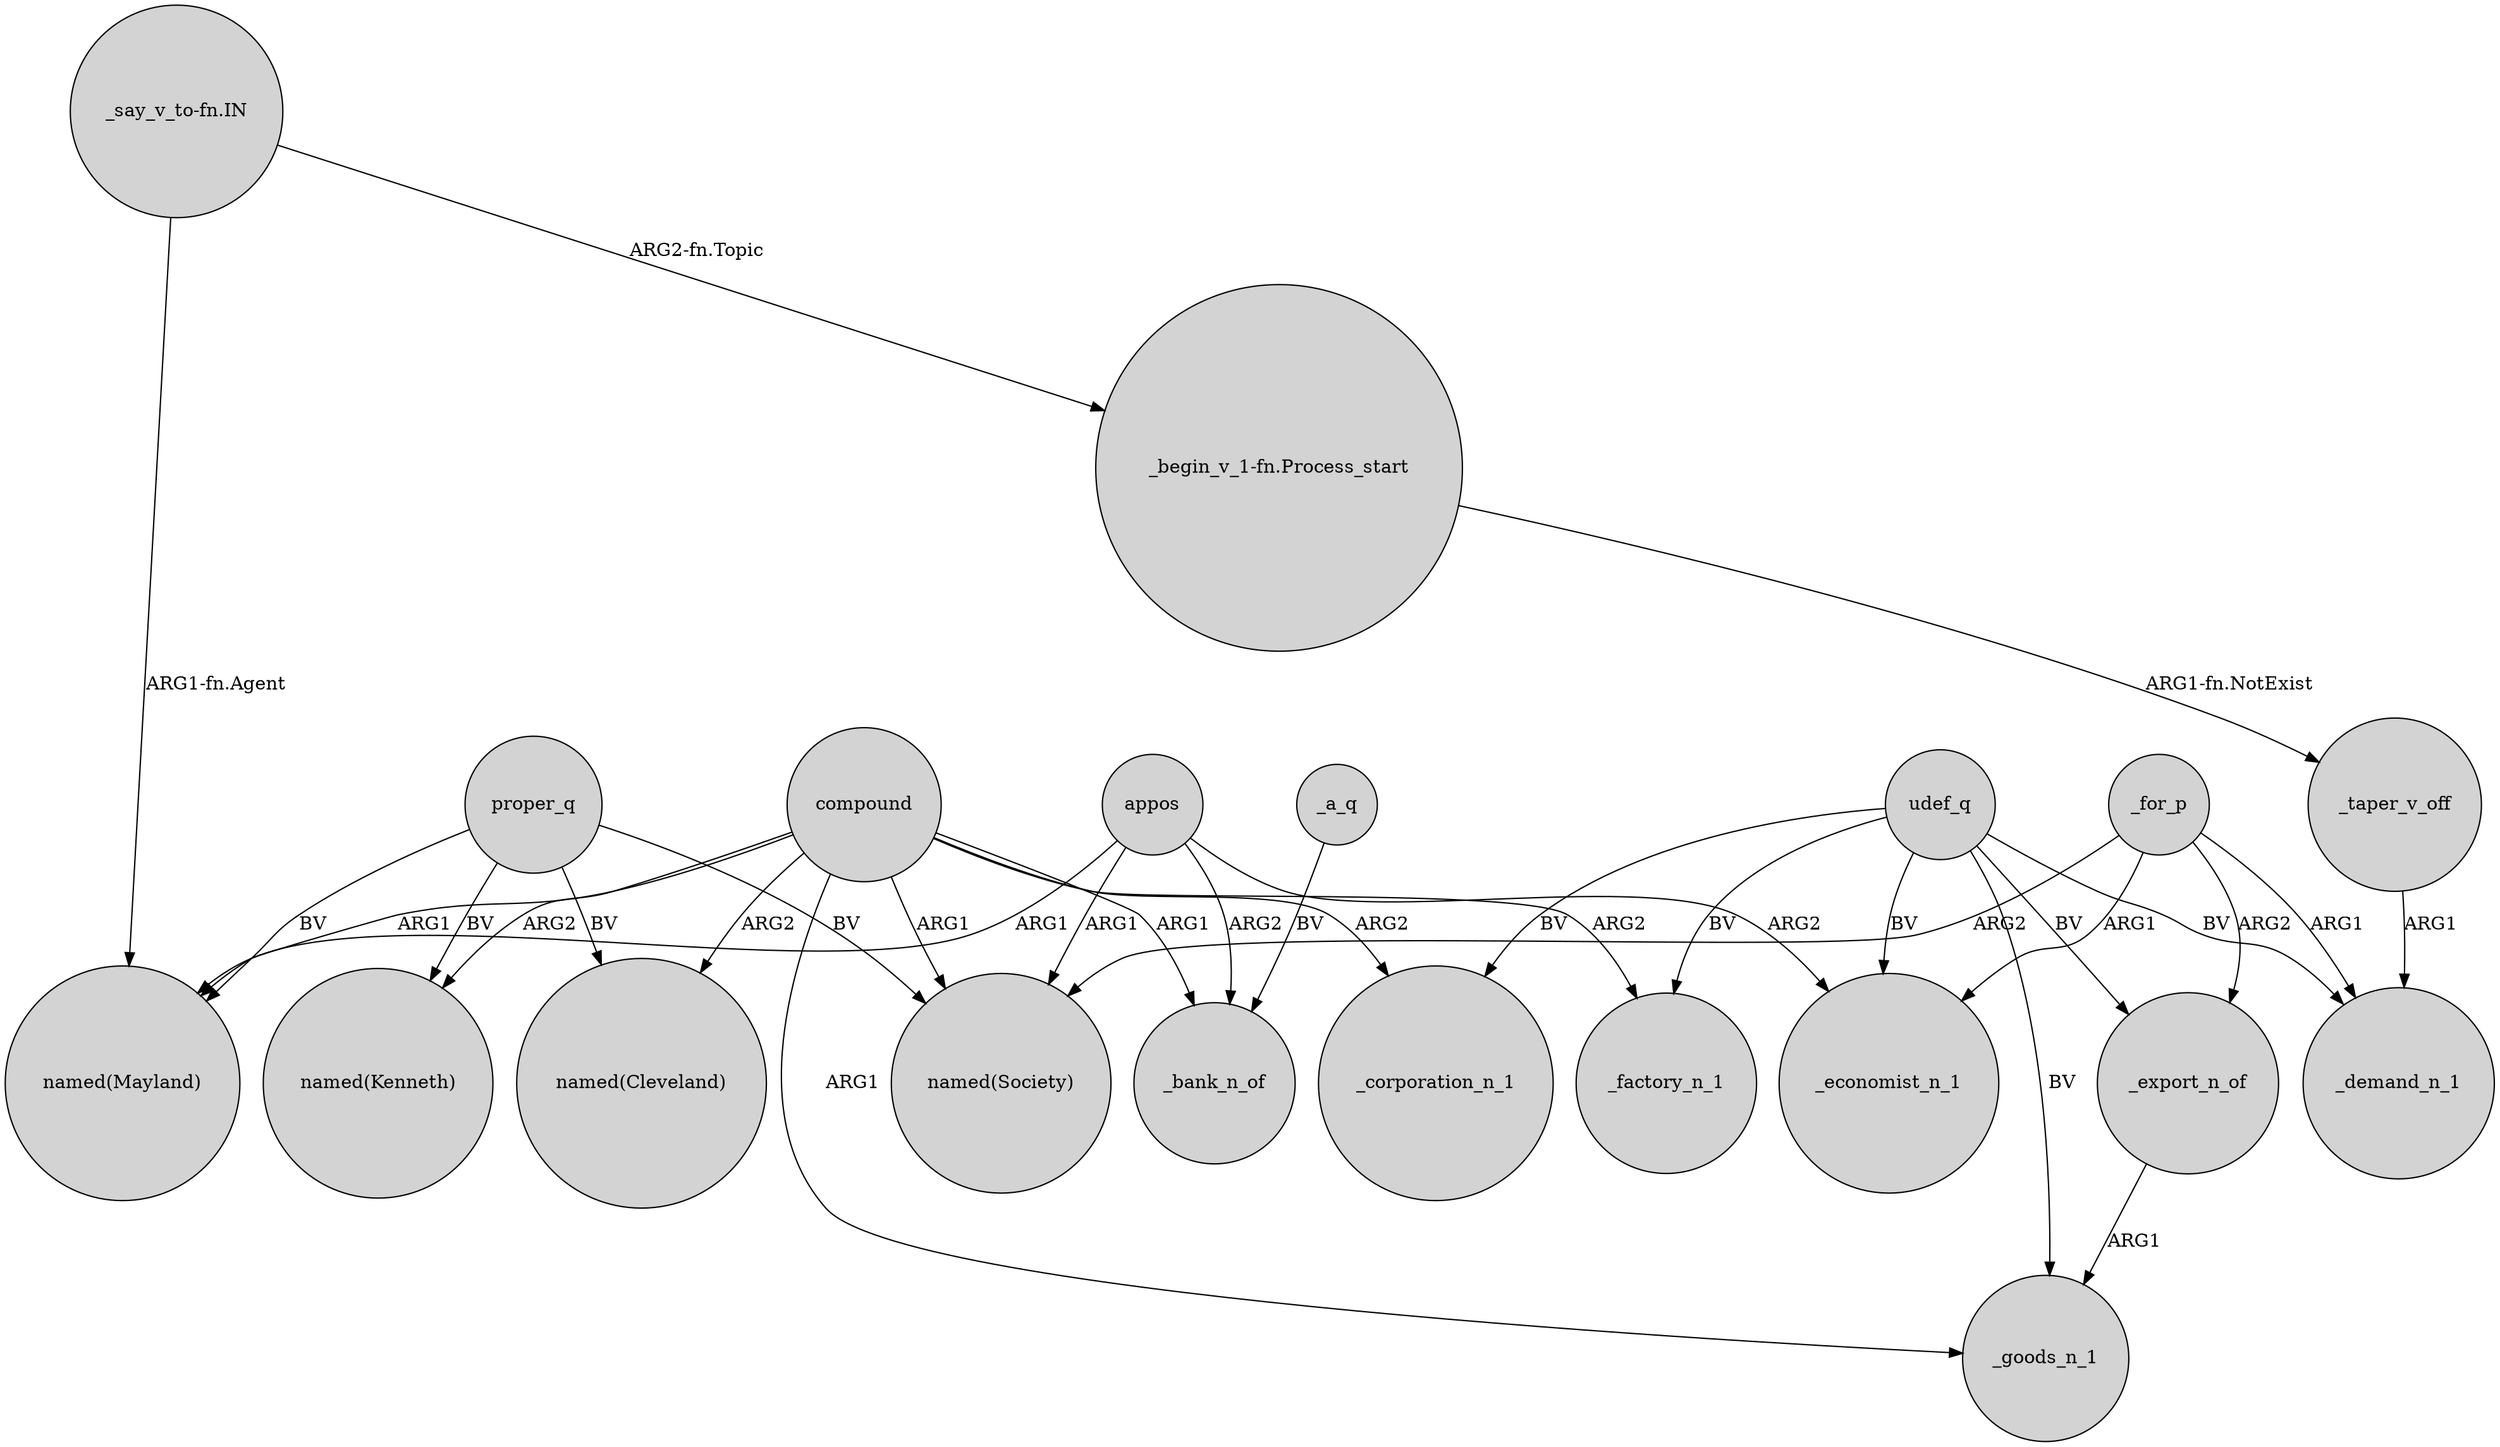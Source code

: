 digraph {
	node [shape=circle style=filled]
	proper_q -> "named(Society)" [label=BV]
	appos -> _bank_n_of [label=ARG2]
	appos -> _economist_n_1 [label=ARG2]
	compound -> _bank_n_of [label=ARG1]
	compound -> _corporation_n_1 [label=ARG2]
	_export_n_of -> _goods_n_1 [label=ARG1]
	udef_q -> _economist_n_1 [label=BV]
	"_say_v_to-fn.IN" -> "named(Mayland)" [label="ARG1-fn.Agent"]
	"_say_v_to-fn.IN" -> "_begin_v_1-fn.Process_start" [label="ARG2-fn.Topic"]
	compound -> _factory_n_1 [label=ARG2]
	compound -> "named(Kenneth)" [label=ARG2]
	udef_q -> _corporation_n_1 [label=BV]
	proper_q -> "named(Mayland)" [label=BV]
	udef_q -> _factory_n_1 [label=BV]
	compound -> _goods_n_1 [label=ARG1]
	_for_p -> _demand_n_1 [label=ARG1]
	udef_q -> _demand_n_1 [label=BV]
	udef_q -> _goods_n_1 [label=BV]
	appos -> "named(Society)" [label=ARG1]
	_for_p -> _economist_n_1 [label=ARG1]
	_for_p -> "named(Society)" [label=ARG2]
	udef_q -> _export_n_of [label=BV]
	appos -> "named(Mayland)" [label=ARG1]
	compound -> "named(Mayland)" [label=ARG1]
	compound -> "named(Cleveland)" [label=ARG2]
	_for_p -> _export_n_of [label=ARG2]
	_taper_v_off -> _demand_n_1 [label=ARG1]
	_a_q -> _bank_n_of [label=BV]
	proper_q -> "named(Cleveland)" [label=BV]
	"_begin_v_1-fn.Process_start" -> _taper_v_off [label="ARG1-fn.NotExist"]
	compound -> "named(Society)" [label=ARG1]
	proper_q -> "named(Kenneth)" [label=BV]
}
